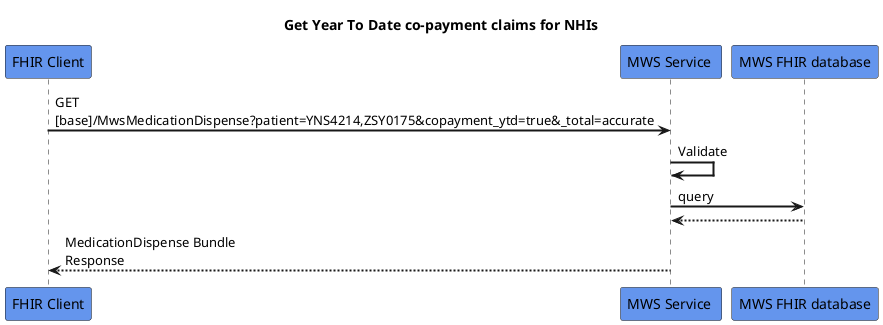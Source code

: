 @startuml
skinparam sequenceArrowThickness 2
skinparam roundcorner 5
skinparam maxmessagesize 180
skinparam sequenceParticipant bold
title Get Year To Date co-payment claims for NHIs
participant "FHIR Client" as A #CornflowerBlue
participant "MWS Service " as B #CornflowerBlue
participant "MWS FHIR database" as C #CornflowerBlue

A -> B: GET [base]/MwsMedicationDispense?patient=YNS4214,ZSY0175&copayment_ytd=true&_total=accurate
B -> B: Validate
B -> C: query
C -[dashed]-> B:

B -[dashed]-> A: MedicationDispense Bundle Response 

@enduml
